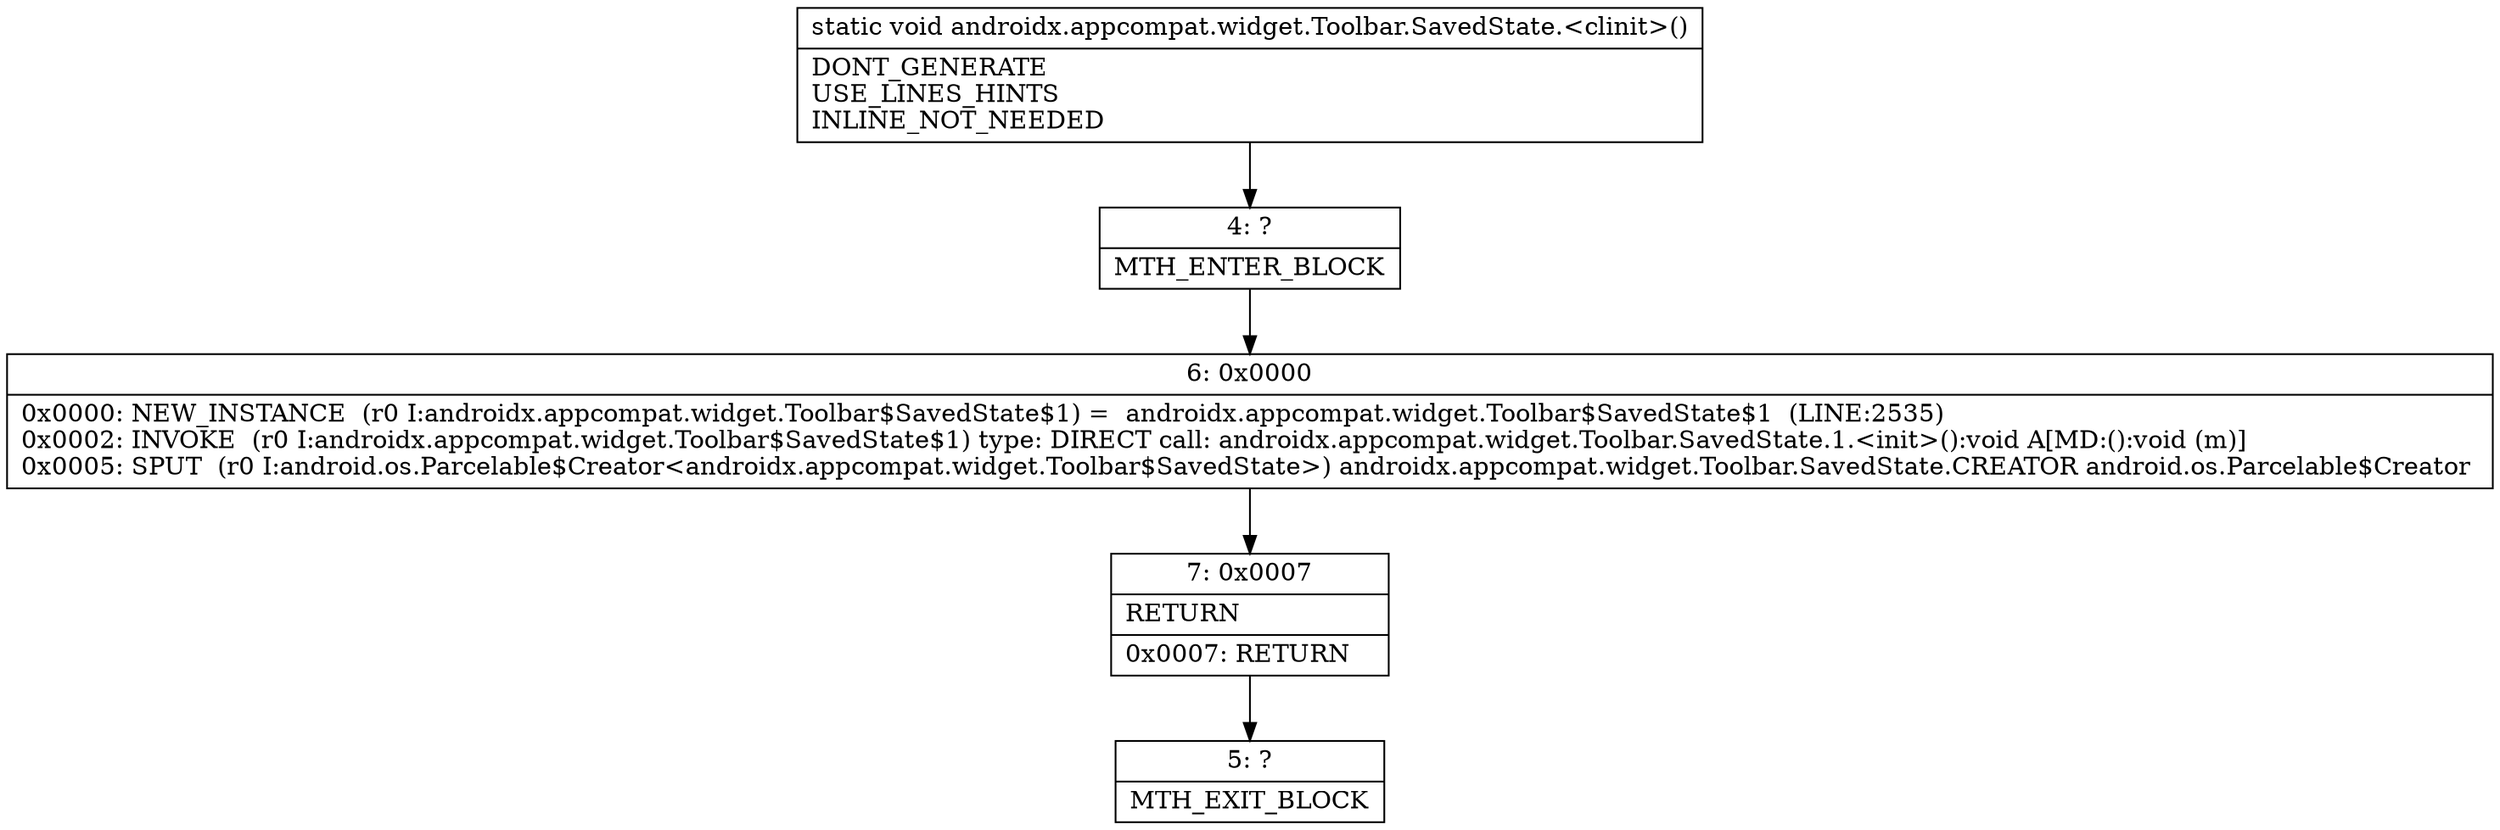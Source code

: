 digraph "CFG forandroidx.appcompat.widget.Toolbar.SavedState.\<clinit\>()V" {
Node_4 [shape=record,label="{4\:\ ?|MTH_ENTER_BLOCK\l}"];
Node_6 [shape=record,label="{6\:\ 0x0000|0x0000: NEW_INSTANCE  (r0 I:androidx.appcompat.widget.Toolbar$SavedState$1) =  androidx.appcompat.widget.Toolbar$SavedState$1  (LINE:2535)\l0x0002: INVOKE  (r0 I:androidx.appcompat.widget.Toolbar$SavedState$1) type: DIRECT call: androidx.appcompat.widget.Toolbar.SavedState.1.\<init\>():void A[MD:():void (m)]\l0x0005: SPUT  (r0 I:android.os.Parcelable$Creator\<androidx.appcompat.widget.Toolbar$SavedState\>) androidx.appcompat.widget.Toolbar.SavedState.CREATOR android.os.Parcelable$Creator \l}"];
Node_7 [shape=record,label="{7\:\ 0x0007|RETURN\l|0x0007: RETURN   \l}"];
Node_5 [shape=record,label="{5\:\ ?|MTH_EXIT_BLOCK\l}"];
MethodNode[shape=record,label="{static void androidx.appcompat.widget.Toolbar.SavedState.\<clinit\>()  | DONT_GENERATE\lUSE_LINES_HINTS\lINLINE_NOT_NEEDED\l}"];
MethodNode -> Node_4;Node_4 -> Node_6;
Node_6 -> Node_7;
Node_7 -> Node_5;
}

